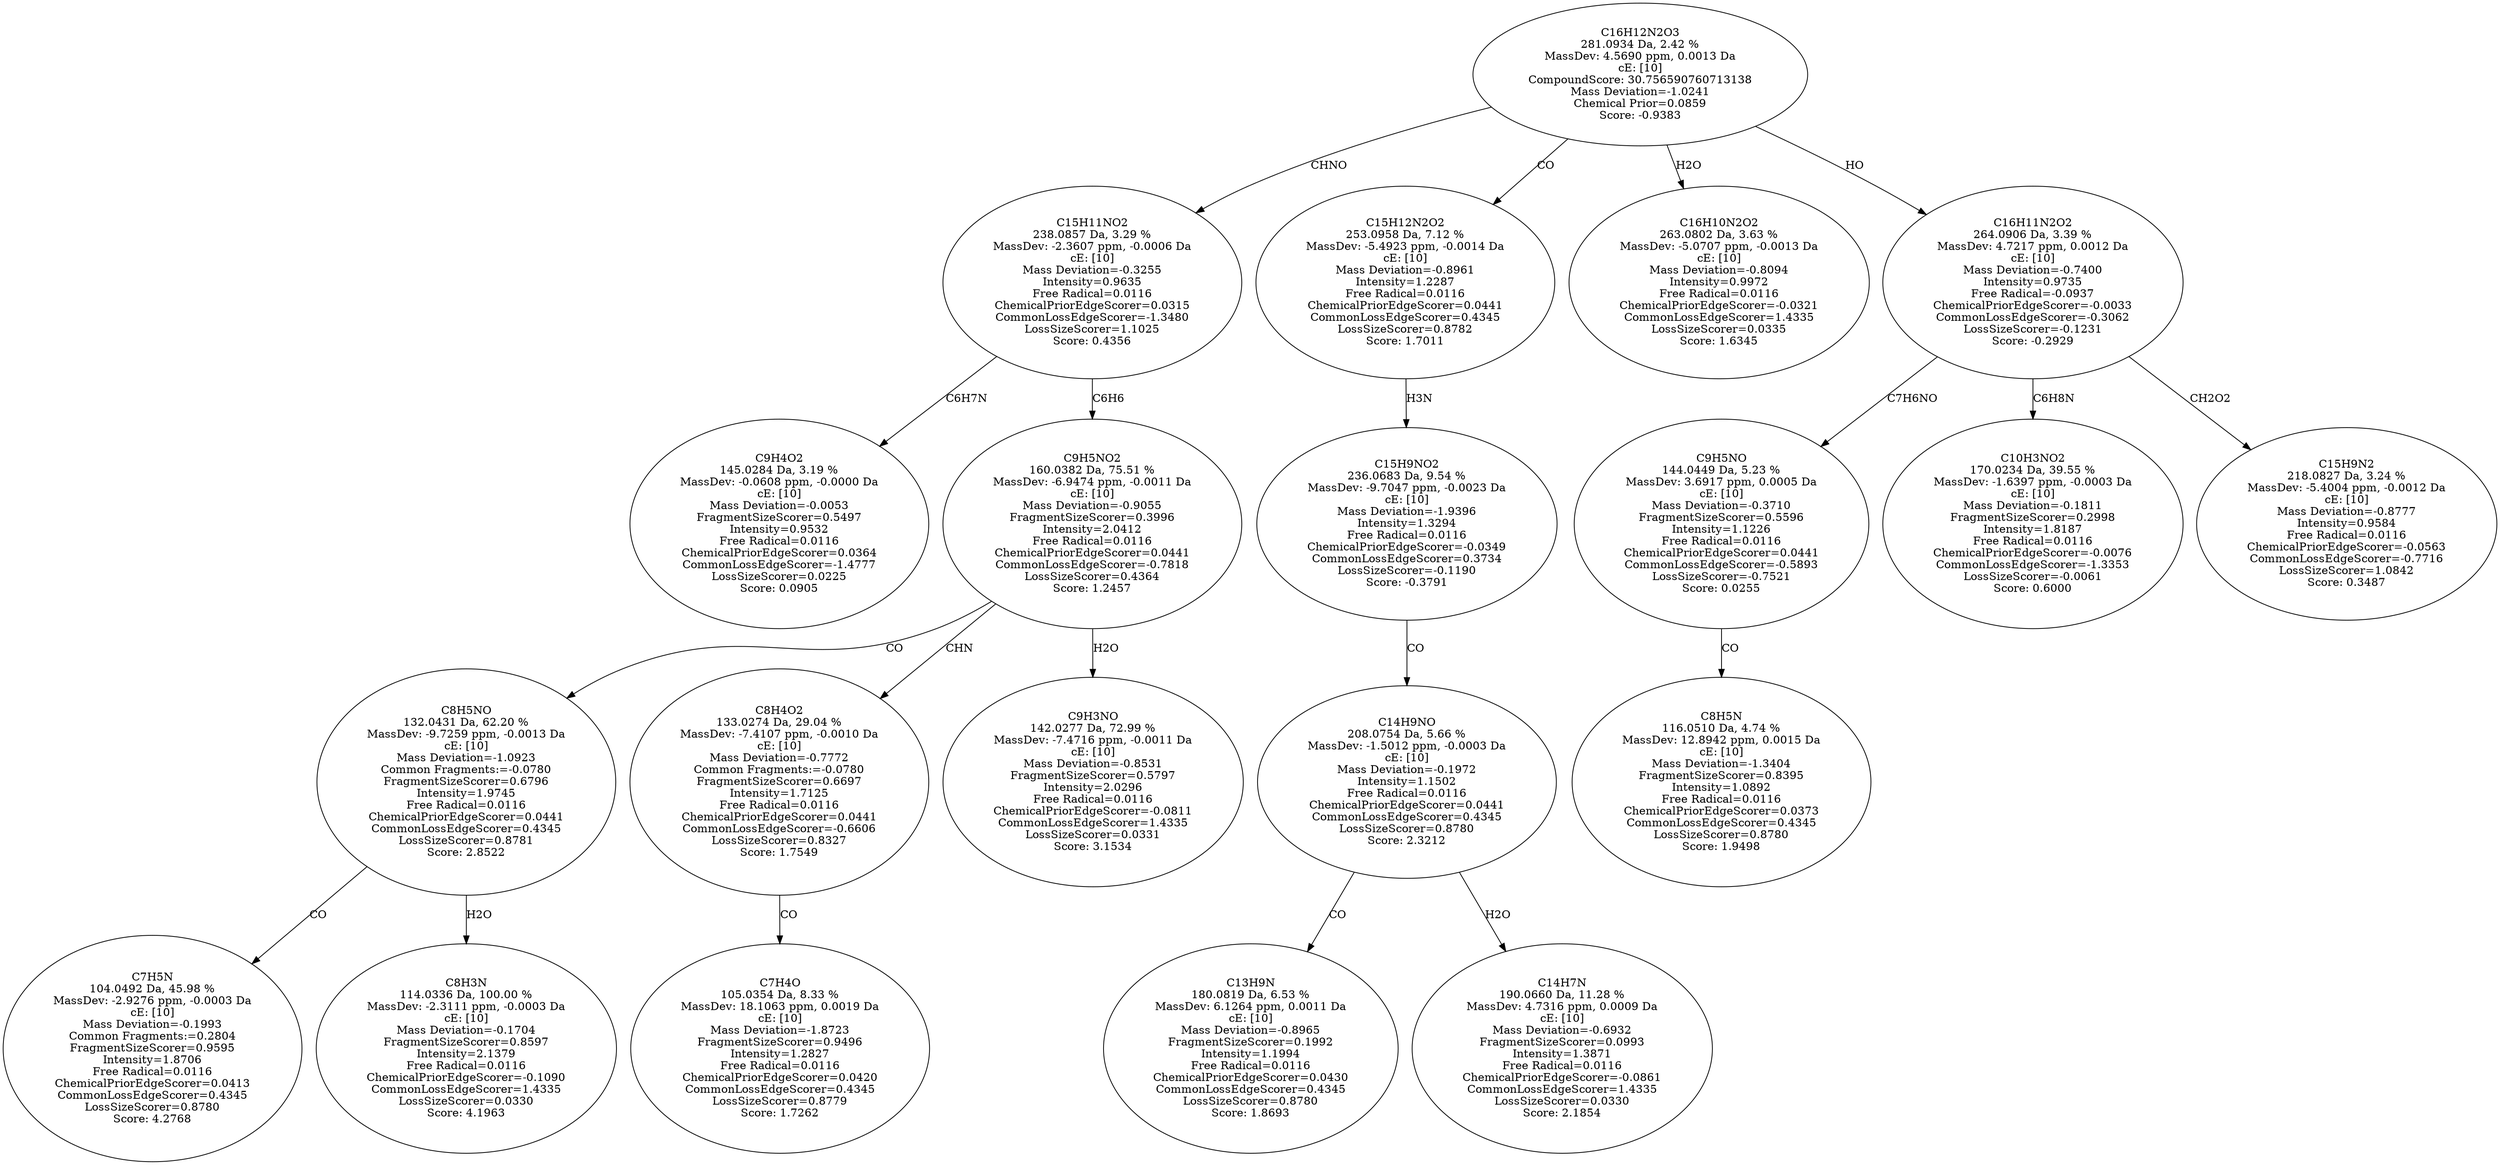 strict digraph {
v1 [label="C9H4O2\n145.0284 Da, 3.19 %\nMassDev: -0.0608 ppm, -0.0000 Da\ncE: [10]\nMass Deviation=-0.0053\nFragmentSizeScorer=0.5497\nIntensity=0.9532\nFree Radical=0.0116\nChemicalPriorEdgeScorer=0.0364\nCommonLossEdgeScorer=-1.4777\nLossSizeScorer=0.0225\nScore: 0.0905"];
v2 [label="C7H5N\n104.0492 Da, 45.98 %\nMassDev: -2.9276 ppm, -0.0003 Da\ncE: [10]\nMass Deviation=-0.1993\nCommon Fragments:=0.2804\nFragmentSizeScorer=0.9595\nIntensity=1.8706\nFree Radical=0.0116\nChemicalPriorEdgeScorer=0.0413\nCommonLossEdgeScorer=0.4345\nLossSizeScorer=0.8780\nScore: 4.2768"];
v3 [label="C8H3N\n114.0336 Da, 100.00 %\nMassDev: -2.3111 ppm, -0.0003 Da\ncE: [10]\nMass Deviation=-0.1704\nFragmentSizeScorer=0.8597\nIntensity=2.1379\nFree Radical=0.0116\nChemicalPriorEdgeScorer=-0.1090\nCommonLossEdgeScorer=1.4335\nLossSizeScorer=0.0330\nScore: 4.1963"];
v4 [label="C8H5NO\n132.0431 Da, 62.20 %\nMassDev: -9.7259 ppm, -0.0013 Da\ncE: [10]\nMass Deviation=-1.0923\nCommon Fragments:=-0.0780\nFragmentSizeScorer=0.6796\nIntensity=1.9745\nFree Radical=0.0116\nChemicalPriorEdgeScorer=0.0441\nCommonLossEdgeScorer=0.4345\nLossSizeScorer=0.8781\nScore: 2.8522"];
v5 [label="C7H4O\n105.0354 Da, 8.33 %\nMassDev: 18.1063 ppm, 0.0019 Da\ncE: [10]\nMass Deviation=-1.8723\nFragmentSizeScorer=0.9496\nIntensity=1.2827\nFree Radical=0.0116\nChemicalPriorEdgeScorer=0.0420\nCommonLossEdgeScorer=0.4345\nLossSizeScorer=0.8779\nScore: 1.7262"];
v6 [label="C8H4O2\n133.0274 Da, 29.04 %\nMassDev: -7.4107 ppm, -0.0010 Da\ncE: [10]\nMass Deviation=-0.7772\nCommon Fragments:=-0.0780\nFragmentSizeScorer=0.6697\nIntensity=1.7125\nFree Radical=0.0116\nChemicalPriorEdgeScorer=0.0441\nCommonLossEdgeScorer=-0.6606\nLossSizeScorer=0.8327\nScore: 1.7549"];
v7 [label="C9H3NO\n142.0277 Da, 72.99 %\nMassDev: -7.4716 ppm, -0.0011 Da\ncE: [10]\nMass Deviation=-0.8531\nFragmentSizeScorer=0.5797\nIntensity=2.0296\nFree Radical=0.0116\nChemicalPriorEdgeScorer=-0.0811\nCommonLossEdgeScorer=1.4335\nLossSizeScorer=0.0331\nScore: 3.1534"];
v8 [label="C9H5NO2\n160.0382 Da, 75.51 %\nMassDev: -6.9474 ppm, -0.0011 Da\ncE: [10]\nMass Deviation=-0.9055\nFragmentSizeScorer=0.3996\nIntensity=2.0412\nFree Radical=0.0116\nChemicalPriorEdgeScorer=0.0441\nCommonLossEdgeScorer=-0.7818\nLossSizeScorer=0.4364\nScore: 1.2457"];
v9 [label="C15H11NO2\n238.0857 Da, 3.29 %\nMassDev: -2.3607 ppm, -0.0006 Da\ncE: [10]\nMass Deviation=-0.3255\nIntensity=0.9635\nFree Radical=0.0116\nChemicalPriorEdgeScorer=0.0315\nCommonLossEdgeScorer=-1.3480\nLossSizeScorer=1.1025\nScore: 0.4356"];
v10 [label="C13H9N\n180.0819 Da, 6.53 %\nMassDev: 6.1264 ppm, 0.0011 Da\ncE: [10]\nMass Deviation=-0.8965\nFragmentSizeScorer=0.1992\nIntensity=1.1994\nFree Radical=0.0116\nChemicalPriorEdgeScorer=0.0430\nCommonLossEdgeScorer=0.4345\nLossSizeScorer=0.8780\nScore: 1.8693"];
v11 [label="C14H7N\n190.0660 Da, 11.28 %\nMassDev: 4.7316 ppm, 0.0009 Da\ncE: [10]\nMass Deviation=-0.6932\nFragmentSizeScorer=0.0993\nIntensity=1.3871\nFree Radical=0.0116\nChemicalPriorEdgeScorer=-0.0861\nCommonLossEdgeScorer=1.4335\nLossSizeScorer=0.0330\nScore: 2.1854"];
v12 [label="C14H9NO\n208.0754 Da, 5.66 %\nMassDev: -1.5012 ppm, -0.0003 Da\ncE: [10]\nMass Deviation=-0.1972\nIntensity=1.1502\nFree Radical=0.0116\nChemicalPriorEdgeScorer=0.0441\nCommonLossEdgeScorer=0.4345\nLossSizeScorer=0.8780\nScore: 2.3212"];
v13 [label="C15H9NO2\n236.0683 Da, 9.54 %\nMassDev: -9.7047 ppm, -0.0023 Da\ncE: [10]\nMass Deviation=-1.9396\nIntensity=1.3294\nFree Radical=0.0116\nChemicalPriorEdgeScorer=-0.0349\nCommonLossEdgeScorer=0.3734\nLossSizeScorer=-0.1190\nScore: -0.3791"];
v14 [label="C15H12N2O2\n253.0958 Da, 7.12 %\nMassDev: -5.4923 ppm, -0.0014 Da\ncE: [10]\nMass Deviation=-0.8961\nIntensity=1.2287\nFree Radical=0.0116\nChemicalPriorEdgeScorer=0.0441\nCommonLossEdgeScorer=0.4345\nLossSizeScorer=0.8782\nScore: 1.7011"];
v15 [label="C16H10N2O2\n263.0802 Da, 3.63 %\nMassDev: -5.0707 ppm, -0.0013 Da\ncE: [10]\nMass Deviation=-0.8094\nIntensity=0.9972\nFree Radical=0.0116\nChemicalPriorEdgeScorer=-0.0321\nCommonLossEdgeScorer=1.4335\nLossSizeScorer=0.0335\nScore: 1.6345"];
v16 [label="C8H5N\n116.0510 Da, 4.74 %\nMassDev: 12.8942 ppm, 0.0015 Da\ncE: [10]\nMass Deviation=-1.3404\nFragmentSizeScorer=0.8395\nIntensity=1.0892\nFree Radical=0.0116\nChemicalPriorEdgeScorer=0.0373\nCommonLossEdgeScorer=0.4345\nLossSizeScorer=0.8780\nScore: 1.9498"];
v17 [label="C9H5NO\n144.0449 Da, 5.23 %\nMassDev: 3.6917 ppm, 0.0005 Da\ncE: [10]\nMass Deviation=-0.3710\nFragmentSizeScorer=0.5596\nIntensity=1.1226\nFree Radical=0.0116\nChemicalPriorEdgeScorer=0.0441\nCommonLossEdgeScorer=-0.5893\nLossSizeScorer=-0.7521\nScore: 0.0255"];
v18 [label="C10H3NO2\n170.0234 Da, 39.55 %\nMassDev: -1.6397 ppm, -0.0003 Da\ncE: [10]\nMass Deviation=-0.1811\nFragmentSizeScorer=0.2998\nIntensity=1.8187\nFree Radical=0.0116\nChemicalPriorEdgeScorer=-0.0076\nCommonLossEdgeScorer=-1.3353\nLossSizeScorer=-0.0061\nScore: 0.6000"];
v19 [label="C15H9N2\n218.0827 Da, 3.24 %\nMassDev: -5.4004 ppm, -0.0012 Da\ncE: [10]\nMass Deviation=-0.8777\nIntensity=0.9584\nFree Radical=0.0116\nChemicalPriorEdgeScorer=-0.0563\nCommonLossEdgeScorer=-0.7716\nLossSizeScorer=1.0842\nScore: 0.3487"];
v20 [label="C16H11N2O2\n264.0906 Da, 3.39 %\nMassDev: 4.7217 ppm, 0.0012 Da\ncE: [10]\nMass Deviation=-0.7400\nIntensity=0.9735\nFree Radical=-0.0937\nChemicalPriorEdgeScorer=-0.0033\nCommonLossEdgeScorer=-0.3062\nLossSizeScorer=-0.1231\nScore: -0.2929"];
v21 [label="C16H12N2O3\n281.0934 Da, 2.42 %\nMassDev: 4.5690 ppm, 0.0013 Da\ncE: [10]\nCompoundScore: 30.756590760713138\nMass Deviation=-1.0241\nChemical Prior=0.0859\nScore: -0.9383"];
v9 -> v1 [label="C6H7N"];
v4 -> v2 [label="CO"];
v4 -> v3 [label="H2O"];
v8 -> v4 [label="CO"];
v6 -> v5 [label="CO"];
v8 -> v6 [label="CHN"];
v8 -> v7 [label="H2O"];
v9 -> v8 [label="C6H6"];
v21 -> v9 [label="CHNO"];
v12 -> v10 [label="CO"];
v12 -> v11 [label="H2O"];
v13 -> v12 [label="CO"];
v14 -> v13 [label="H3N"];
v21 -> v14 [label="CO"];
v21 -> v15 [label="H2O"];
v17 -> v16 [label="CO"];
v20 -> v17 [label="C7H6NO"];
v20 -> v18 [label="C6H8N"];
v20 -> v19 [label="CH2O2"];
v21 -> v20 [label="HO"];
}